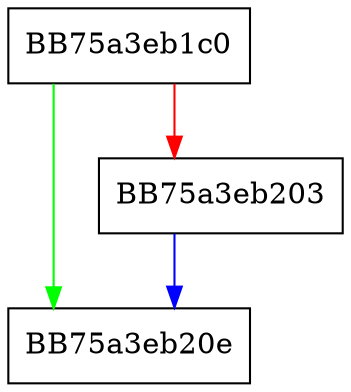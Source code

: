 digraph _Calculate_growth {
  node [shape="box"];
  graph [splines=ortho];
  BB75a3eb1c0 -> BB75a3eb20e [color="green"];
  BB75a3eb1c0 -> BB75a3eb203 [color="red"];
  BB75a3eb203 -> BB75a3eb20e [color="blue"];
}